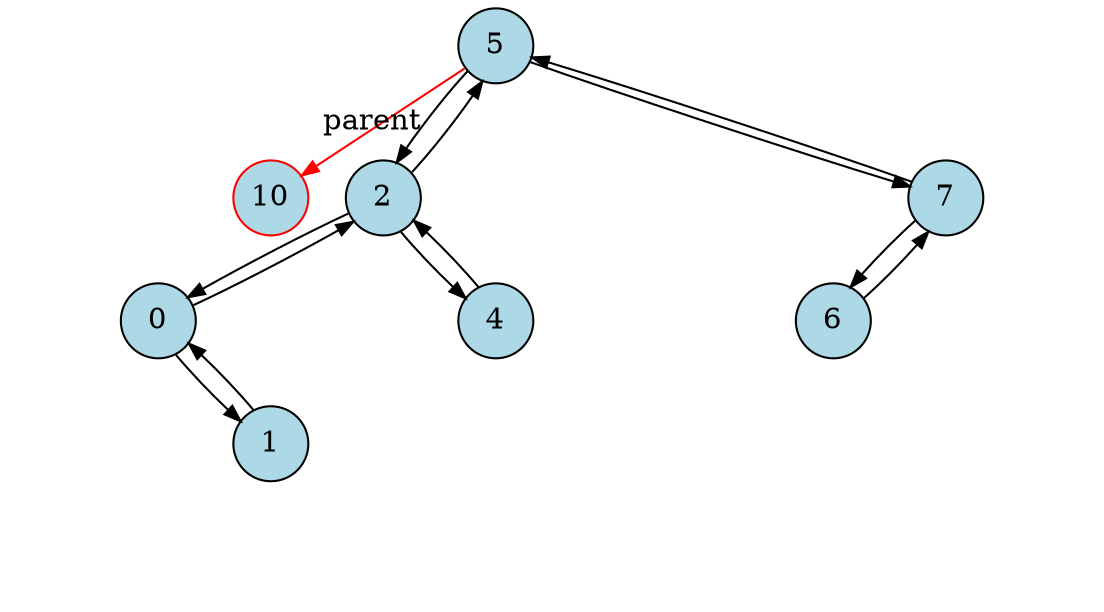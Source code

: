 digraph {
graph [
  nodesep=0.25,
  ranksep=0.3,
  splines=line
];
node [
  style=filled,
  fillcolor=lightblue,
  shape=circle,
  fixedsize=true,
  width=0.5
];
edge [
  arrowsize=0.8,
  color=black
];

140209365385584 [
  label="5"
];
140209365385744 [
  label="10"
  color="red"
];
140209365385488 [
  label="2"
];
140209365385424 [
  label="0"
];
140209360696112 [
  label="i1"
  style="invis"
];
140209360695792 [
  label="i2"
  style="invis"
];
140209365385456 [
  label="1"
];
140209360696432 [
  label="i3"
  style="invis"
];
140209360696624 [
  label="i4"
  style="invis"
];
140209360696752 [
  label="i5"
  style="invis"
];
140209360695408 [
  label="i6"
  style="invis"
];
140209365385552 [
  label="4"
];
140209360696048 [
  label="i7"
  style="invis"
];
140209360695664 [
  label="i8"
  style="invis"
];
140209360695152 [
  label="i9"
  style="invis"
];
140209360694896 [
  label="i10"
  style="invis"
];
140209365385648 [
  label="7"
];
140209365385616 [
  label="6"
];
140209360695088 [
  label="i11"
  style="invis"
];
140209360695984 [
  label="i12"
  style="invis"
];
140209360697584 [
  label="i13"
  style="invis"
];
140209360698480 [
  label="i14"
  style="invis"
];
140209360699056 [
  label="i15"
  style="invis"
];
140209365385584 -> 140209365385744 [
  label="parent"
  color="red"
];
140209365385488 -> 140209365385584 [

];
140209365385424 -> 140209365385488 [

];
140209365385424 -> 140209360696112 [
  style="invis"
  weight="5"
];
140209365385424 -> 140209360695792 [
  style="invis"
  weight="5"
];
140209365385456 -> 140209365385424 [

];
140209365385456 -> 140209360696432 [
  style="invis"
  weight="5"
];
140209365385456 -> 140209360696624 [
  style="invis"
  weight="5"
];
140209365385456 -> 140209360696752 [
  style="invis"
  weight="5"
];
140209365385424 -> 140209365385456 [

];
140209365385488 -> 140209365385424 [

];
140209365385488 -> 140209360695408 [
  style="invis"
  weight="5"
];
140209365385552 -> 140209365385488 [

];
140209365385552 -> 140209360696048 [
  style="invis"
  weight="5"
];
140209365385552 -> 140209360695664 [
  style="invis"
  weight="5"
];
140209365385552 -> 140209360695152 [
  style="invis"
  weight="5"
];
140209365385488 -> 140209365385552 [

];
140209365385584 -> 140209365385488 [

];
140209365385584 -> 140209360694896 [
  style="invis"
  weight="5"
];
140209365385648 -> 140209365385584 [

];
140209365385616 -> 140209365385648 [

];
140209365385616 -> 140209360695088 [
  style="invis"
  weight="5"
];
140209365385616 -> 140209360695984 [
  style="invis"
  weight="5"
];
140209365385616 -> 140209360697584 [
  style="invis"
  weight="5"
];
140209365385648 -> 140209365385616 [

];
140209365385648 -> 140209360698480 [
  style="invis"
  weight="5"
];
140209365385648 -> 140209360699056 [
  style="invis"
  weight="5"
];
140209365385584 -> 140209365385648 [

];
}